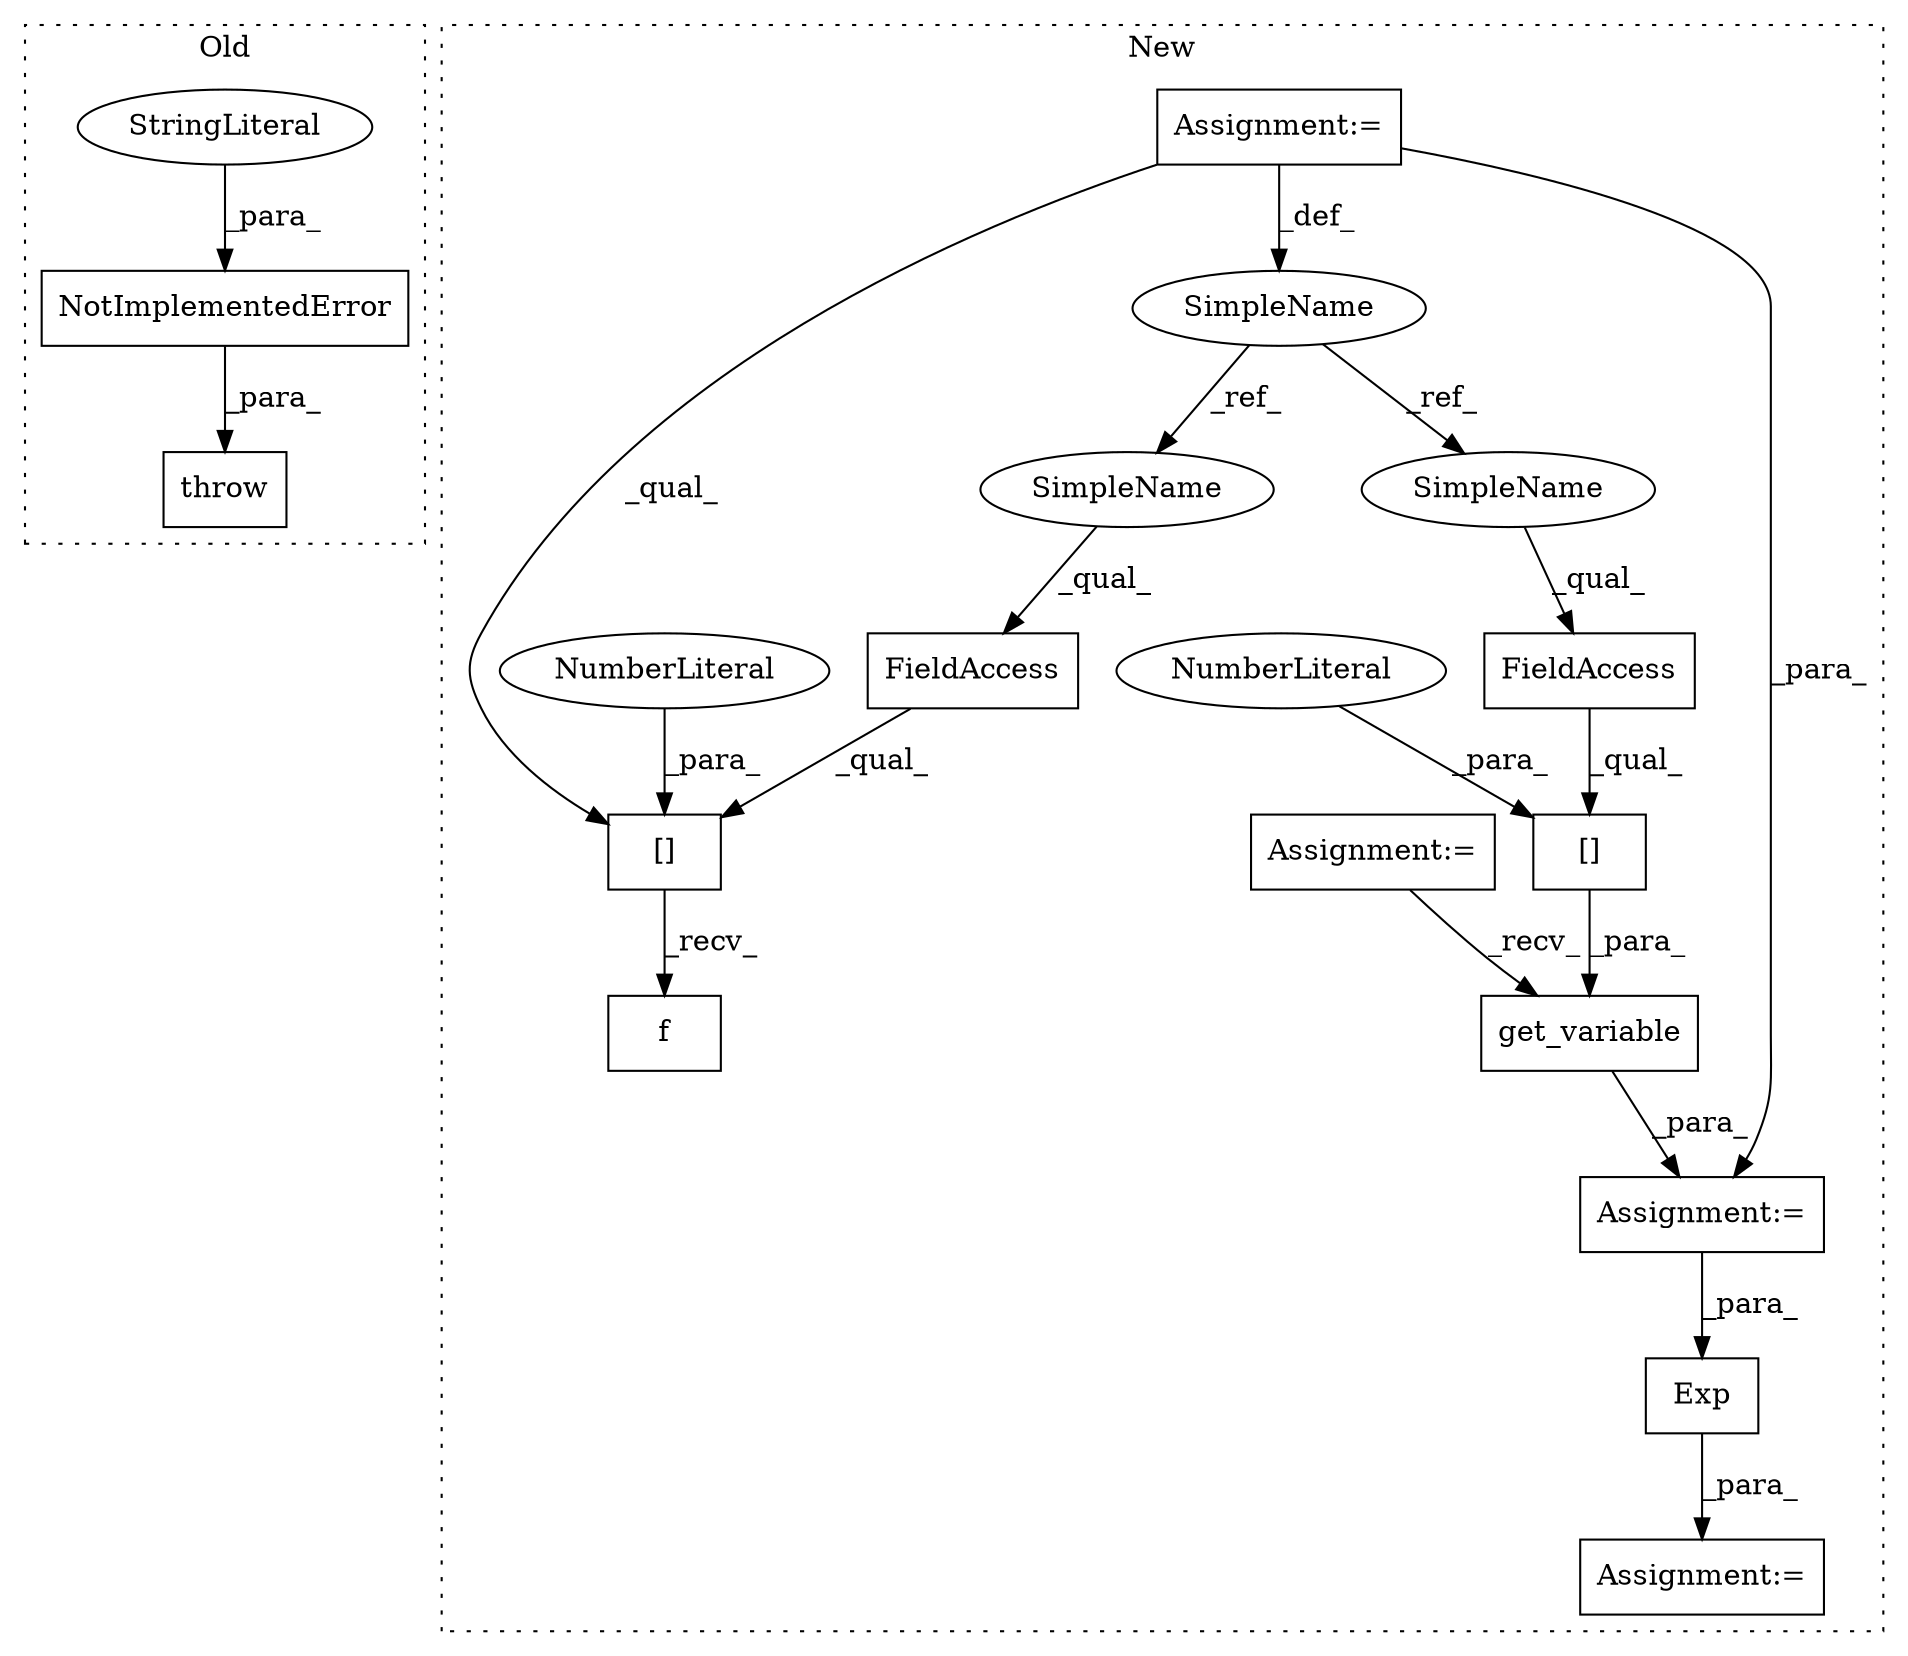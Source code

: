 digraph G {
subgraph cluster0 {
1 [label="throw" a="53" s="2337" l="6" shape="box"];
7 [label="NotImplementedError" a="32" s="2343,2406" l="20,1" shape="box"];
8 [label="StringLiteral" a="45" s="2363" l="43" shape="ellipse"];
label = "Old";
style="dotted";
}
subgraph cluster1 {
2 [label="Exp" a="32" s="2662,2667" l="4,1" shape="box"];
3 [label="get_variable" a="32" s="2625,2652" l="13,1" shape="box"];
4 [label="[]" a="2" s="2638,2651" l="12,1" shape="box"];
5 [label="NumberLiteral" a="34" s="2650" l="1" shape="ellipse"];
6 [label="FieldAccess" a="22" s="2638" l="11" shape="box"];
9 [label="SimpleName" a="42" s="2324" l="4" shape="ellipse"];
10 [label="FieldAccess" a="22" s="2705" l="12" shape="box"];
11 [label="[]" a="2" s="2705,2719" l="13,1" shape="box"];
12 [label="NumberLiteral" a="34" s="2718" l="1" shape="ellipse"];
13 [label="Assignment:=" a="7" s="2324" l="4" shape="box"];
14 [label="Assignment:=" a="7" s="2614" l="1" shape="box"];
15 [label="Assignment:=" a="7" s="2372" l="9" shape="box"];
16 [label="Assignment:=" a="7" s="2660" l="1" shape="box"];
17 [label="f" a="32" s="2721" l="3" shape="box"];
18 [label="SimpleName" a="42" s="2705" l="4" shape="ellipse"];
19 [label="SimpleName" a="42" s="2638" l="4" shape="ellipse"];
label = "New";
style="dotted";
}
2 -> 16 [label="_para_"];
3 -> 14 [label="_para_"];
4 -> 3 [label="_para_"];
5 -> 4 [label="_para_"];
6 -> 4 [label="_qual_"];
7 -> 1 [label="_para_"];
8 -> 7 [label="_para_"];
9 -> 19 [label="_ref_"];
9 -> 18 [label="_ref_"];
10 -> 11 [label="_qual_"];
11 -> 17 [label="_recv_"];
12 -> 11 [label="_para_"];
13 -> 14 [label="_para_"];
13 -> 11 [label="_qual_"];
13 -> 9 [label="_def_"];
14 -> 2 [label="_para_"];
15 -> 3 [label="_recv_"];
18 -> 10 [label="_qual_"];
19 -> 6 [label="_qual_"];
}